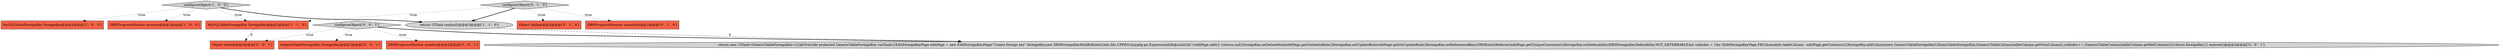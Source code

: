 digraph {
3 [style = filled, label = "MySQLTableForeignKey foreignKey@@@2@@@['1', '0', '0']", fillcolor = tomato, shape = box image = "AAA0AAABBB1BBB"];
12 [style = filled, label = "Object table@@@2@@@['0', '0', '1']", fillcolor = tomato, shape = box image = "AAA0AAABBB3BBB"];
4 [style = filled, label = "MySQLTableForeignKey foreignKey@@@2@@@['1', '1', '0']", fillcolor = tomato, shape = box image = "AAA0AAABBB1BBB"];
10 [style = filled, label = "GenericTableForeignKey foreignKey@@@2@@@['0', '0', '1']", fillcolor = tomato, shape = box image = "AAA0AAABBB3BBB"];
9 [style = filled, label = "return new UITask<GenericTableForeignKey>(){@Override protected GenericTableForeignKey runTask(){EditForeignKeyPage editPage = new EditForeignKeyPage(\"Create foreign key\",foreignKey,new DBSForeignKeyModifyRule((((edu.fdu.CPPDG.tinypdg.pe.ExpressionInfo@ca2a3)if (!editPage.edit()) {return null}foreignKey.setDeleteRule(editPage.getOnDeleteRule())foreignKey.setUpdateRule(editPage.getOnUpdateRule())foreignKey.setReferencedKey((DBSEntityReferrer)editPage.getUniqueConstraint())foreignKey.setDeferability(DBSForeignKeyDeferability.NOT_DEFERRABLE)int colIndex = 1for (EditForeignKeyPage.FKColumnInfo tableColumn : editPage.getColumns()){foreignKey.addColumn(new GenericTableForeignKeyColumnTable(foreignKey,(GenericTableColumn)tableColumn.getOwnColumn(),colIndex++,(GenericTableColumn)tableColumn.getRefColumn()))}return foreignKey}}.execute()@@@3@@@['0', '0', '1']", fillcolor = lightgray, shape = ellipse image = "AAA0AAABBB3BBB"];
0 [style = filled, label = "DBRProgressMonitor monitor@@@2@@@['1', '0', '0']", fillcolor = tomato, shape = box image = "AAA0AAABBB1BBB"];
2 [style = filled, label = "return UITask.run(null)@@@3@@@['1', '1', '0']", fillcolor = lightgray, shape = ellipse image = "AAA0AAABBB1BBB"];
5 [style = filled, label = "Object table@@@2@@@['0', '1', '0']", fillcolor = tomato, shape = box image = "AAA0AAABBB2BBB"];
11 [style = filled, label = "DBRProgressMonitor monitor@@@2@@@['0', '0', '1']", fillcolor = tomato, shape = box image = "AAA0AAABBB3BBB"];
6 [style = filled, label = "DBRProgressMonitor monitor@@@2@@@['0', '1', '0']", fillcolor = tomato, shape = box image = "AAA0AAABBB2BBB"];
7 [style = filled, label = "configureObject['0', '1', '0']", fillcolor = lightgray, shape = diamond image = "AAA0AAABBB2BBB"];
1 [style = filled, label = "configureObject['1', '0', '0']", fillcolor = lightgray, shape = diamond image = "AAA0AAABBB1BBB"];
8 [style = filled, label = "configureObject['0', '0', '1']", fillcolor = lightgray, shape = diamond image = "AAA0AAABBB3BBB"];
8->10 [style = dotted, label="true"];
8->11 [style = dotted, label="true"];
2->9 [style = dashed, label="0"];
1->3 [style = dotted, label="true"];
7->4 [style = dotted, label="true"];
8->9 [style = bold, label=""];
4->12 [style = dashed, label="0"];
7->2 [style = bold, label=""];
1->4 [style = dotted, label="true"];
1->2 [style = bold, label=""];
1->0 [style = dotted, label="true"];
8->12 [style = dotted, label="true"];
7->5 [style = dotted, label="true"];
7->6 [style = dotted, label="true"];
}

